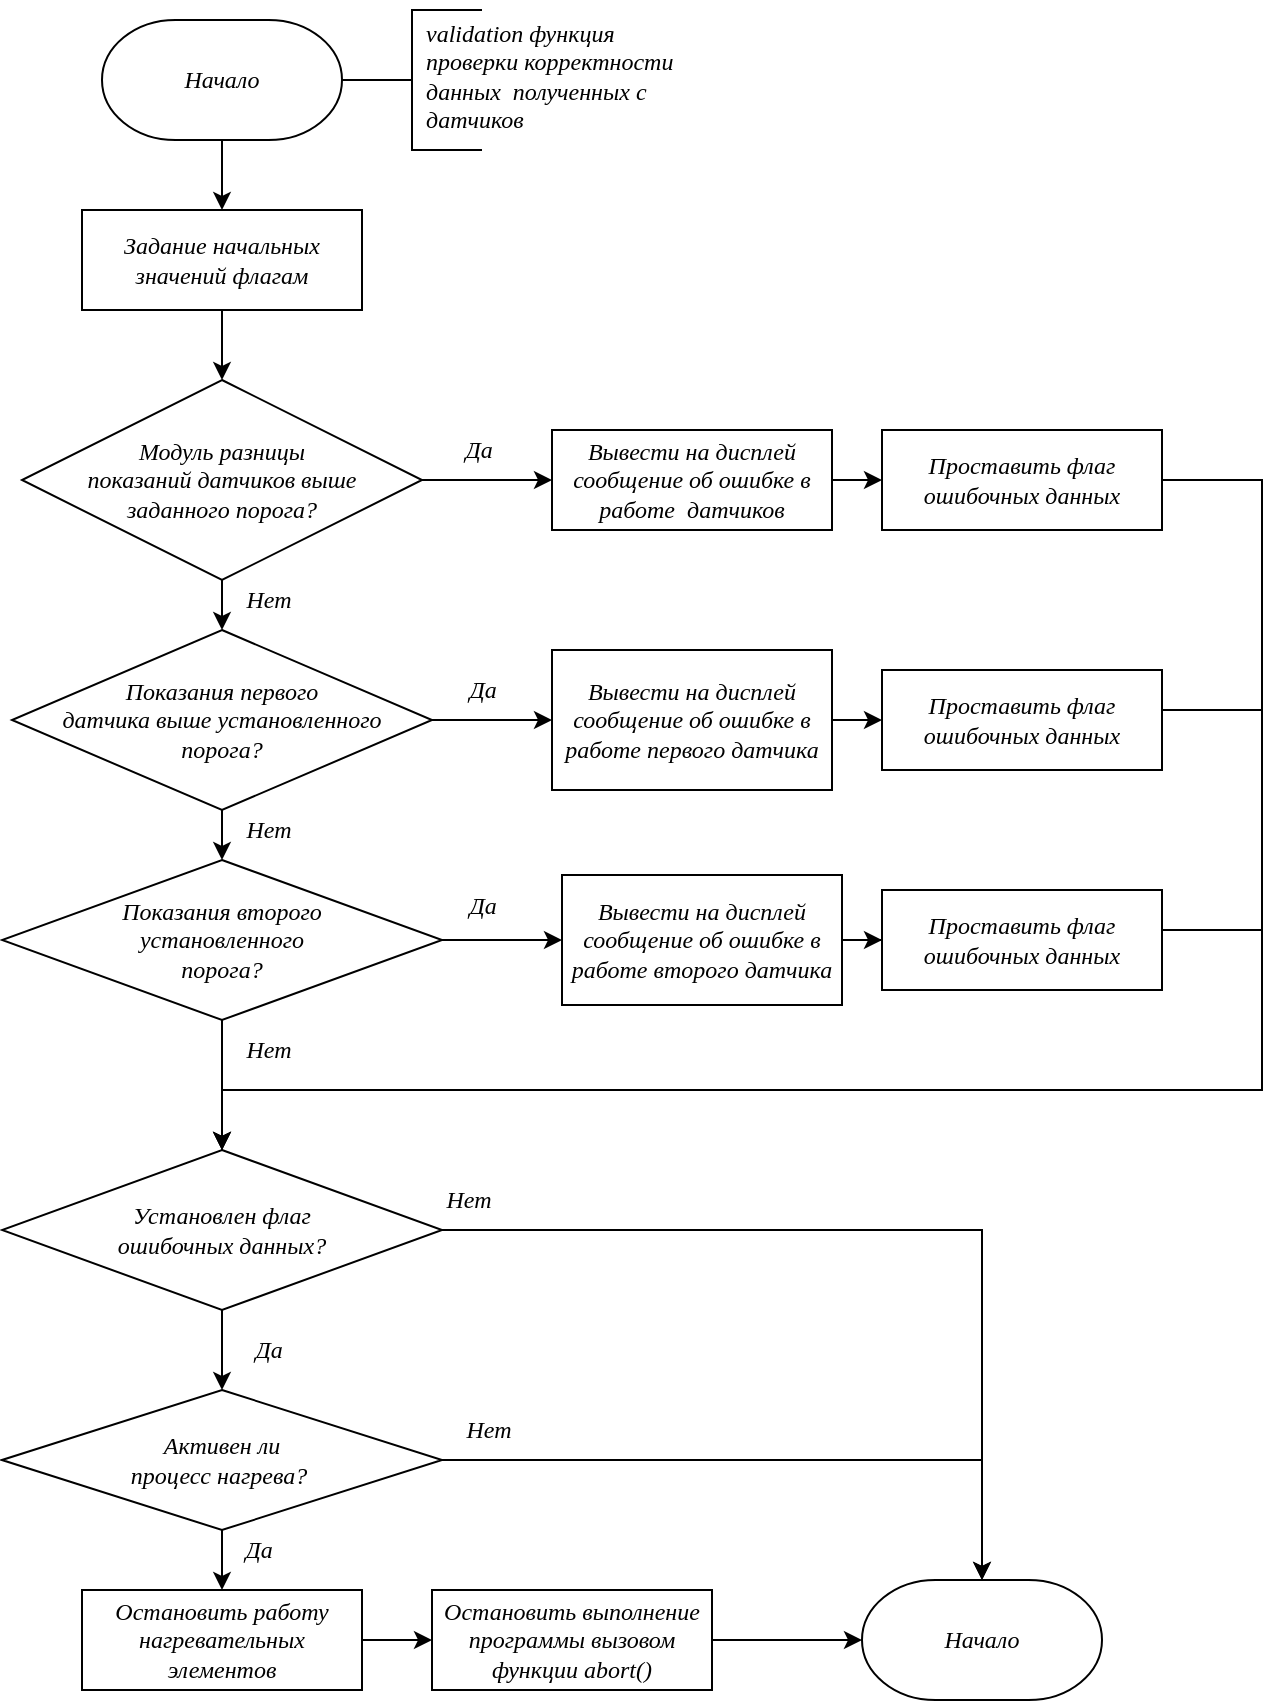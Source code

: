 <mxfile version="25.0.2">
  <diagram name="Страница — 1" id="BgpZIKdiId6qVNsWrgz6">
    <mxGraphModel dx="51" dy="1178" grid="1" gridSize="10" guides="1" tooltips="1" connect="1" arrows="1" fold="1" page="1" pageScale="1" pageWidth="827" pageHeight="1169" math="0" shadow="0">
      <root>
        <mxCell id="0" />
        <mxCell id="1" parent="0" />
        <mxCell id="seMn2YrlTDmNxpCBPGkj-1" style="edgeStyle=orthogonalEdgeStyle;rounded=0;orthogonalLoop=1;jettySize=auto;html=1;fontFamily=GOST B regular;fontStyle=2;fontSize=12;strokeWidth=1;entryX=0.531;entryY=0.052;entryDx=0;entryDy=0;entryPerimeter=0;" edge="1" parent="1" source="seMn2YrlTDmNxpCBPGkj-37" target="seMn2YrlTDmNxpCBPGkj-20">
          <mxGeometry relative="1" as="geometry">
            <Array as="points">
              <mxPoint x="2420" y="280" />
              <mxPoint x="2420" y="585" />
              <mxPoint x="1900" y="585" />
              <mxPoint x="1900" y="630" />
              <mxPoint x="1907" y="630" />
            </Array>
          </mxGeometry>
        </mxCell>
        <mxCell id="seMn2YrlTDmNxpCBPGkj-2" style="edgeStyle=orthogonalEdgeStyle;rounded=0;orthogonalLoop=1;jettySize=auto;html=1;fontFamily=GOST B regular;fontStyle=2;fontSize=12;strokeWidth=1;" edge="1" parent="1" source="seMn2YrlTDmNxpCBPGkj-3" target="seMn2YrlTDmNxpCBPGkj-8">
          <mxGeometry relative="1" as="geometry" />
        </mxCell>
        <mxCell id="seMn2YrlTDmNxpCBPGkj-3" value="&lt;font&gt;&lt;span&gt;Начало&lt;/span&gt;&lt;/font&gt;" style="strokeWidth=1;html=1;shape=mxgraph.flowchart.terminator;whiteSpace=wrap;fontFamily=GOST B regular;fontStyle=2;fontSize=12;" vertex="1" parent="1">
          <mxGeometry x="1840" y="50" width="120" height="60" as="geometry" />
        </mxCell>
        <mxCell id="seMn2YrlTDmNxpCBPGkj-4" value="" style="group;strokeWidth=1;fontFamily=GOST B regular;fontStyle=2;fontSize=12;" vertex="1" connectable="0" parent="1">
          <mxGeometry x="1960" y="40" width="140" height="75" as="geometry" />
        </mxCell>
        <mxCell id="seMn2YrlTDmNxpCBPGkj-5" value="" style="strokeWidth=1;html=1;shape=mxgraph.flowchart.annotation_2;align=left;labelPosition=right;pointerEvents=1;fontFamily=GOST B regular;fontStyle=2;fontSize=12;" vertex="1" parent="seMn2YrlTDmNxpCBPGkj-4">
          <mxGeometry y="5" width="70" height="70" as="geometry" />
        </mxCell>
        <mxCell id="seMn2YrlTDmNxpCBPGkj-6" value="&lt;div&gt;&lt;div&gt;&lt;span style=&quot;background-color: initial; text-wrap: nowrap;&quot;&gt;&lt;font face=&quot;GOST B regular&quot;&gt;&lt;span&gt;validation ф&lt;/span&gt;&lt;/font&gt;&lt;/span&gt;&lt;span style=&quot;text-wrap: nowrap; font-family: &amp;quot;GOST B regular&amp;quot;; background-color: initial;&quot;&gt;ункция&lt;/span&gt;&lt;/div&gt;&lt;div style=&quot;text-wrap: nowrap;&quot;&gt;&lt;font face=&quot;GOST B regular&quot;&gt;&lt;span&gt;проверки корректности&lt;/span&gt;&lt;/font&gt;&lt;/div&gt;&lt;div style=&quot;text-wrap: nowrap;&quot;&gt;&lt;font face=&quot;GOST B regular&quot;&gt;&lt;span&gt;данных&amp;nbsp; полученных с&lt;/span&gt;&lt;/font&gt;&lt;/div&gt;&lt;div style=&quot;text-wrap: nowrap;&quot;&gt;&lt;font face=&quot;GOST B regular&quot;&gt;&lt;span&gt;датчиков&lt;/span&gt;&lt;/font&gt;&lt;/div&gt;&lt;/div&gt;" style="text;html=1;align=left;verticalAlign=middle;whiteSpace=wrap;rounded=0;strokeWidth=1;fontFamily=GOST B regular;fontStyle=2;fontSize=12;" vertex="1" parent="seMn2YrlTDmNxpCBPGkj-4">
          <mxGeometry x="40" y="2.5" width="120" height="70" as="geometry" />
        </mxCell>
        <mxCell id="seMn2YrlTDmNxpCBPGkj-7" value="" style="edgeStyle=orthogonalEdgeStyle;rounded=0;orthogonalLoop=1;jettySize=auto;html=1;fontFamily=GOST B regular;fontStyle=2;fontSize=12;strokeWidth=1;" edge="1" parent="1" source="seMn2YrlTDmNxpCBPGkj-8" target="seMn2YrlTDmNxpCBPGkj-11">
          <mxGeometry relative="1" as="geometry" />
        </mxCell>
        <mxCell id="seMn2YrlTDmNxpCBPGkj-8" value="Задание начальных значений флагам" style="rounded=0;whiteSpace=wrap;html=1;absoluteArcSize=1;arcSize=14;strokeWidth=1;fontFamily=GOST B regular;fontStyle=2;fontSize=12;" vertex="1" parent="1">
          <mxGeometry x="1830" y="145" width="140" height="50" as="geometry" />
        </mxCell>
        <mxCell id="seMn2YrlTDmNxpCBPGkj-9" style="edgeStyle=orthogonalEdgeStyle;rounded=0;orthogonalLoop=1;jettySize=auto;html=1;fontFamily=GOST B regular;fontStyle=2;fontSize=12;strokeWidth=1;" edge="1" parent="1" source="seMn2YrlTDmNxpCBPGkj-11" target="seMn2YrlTDmNxpCBPGkj-36">
          <mxGeometry relative="1" as="geometry">
            <Array as="points">
              <mxPoint x="2055" y="280" />
              <mxPoint x="2055" y="280" />
            </Array>
          </mxGeometry>
        </mxCell>
        <mxCell id="seMn2YrlTDmNxpCBPGkj-10" value="" style="edgeStyle=orthogonalEdgeStyle;rounded=0;orthogonalLoop=1;jettySize=auto;html=1;fontFamily=GOST B regular;fontStyle=2;fontSize=12;strokeWidth=1;" edge="1" parent="1" source="seMn2YrlTDmNxpCBPGkj-11" target="seMn2YrlTDmNxpCBPGkj-14">
          <mxGeometry relative="1" as="geometry" />
        </mxCell>
        <mxCell id="seMn2YrlTDmNxpCBPGkj-11" value="Модуль разницы&lt;div&gt;показаний датчиков выше&lt;/div&gt;&lt;div&gt;заданного порога?&lt;/div&gt;" style="strokeWidth=1;html=1;shape=mxgraph.flowchart.decision;whiteSpace=wrap;fontFamily=GOST B regular;fontStyle=2;spacing=2;fontSize=12;" vertex="1" parent="1">
          <mxGeometry x="1800" y="230" width="200" height="100" as="geometry" />
        </mxCell>
        <mxCell id="seMn2YrlTDmNxpCBPGkj-12" style="edgeStyle=orthogonalEdgeStyle;rounded=0;orthogonalLoop=1;jettySize=auto;html=1;fontFamily=GOST B regular;fontStyle=2;fontSize=12;strokeWidth=1;" edge="1" parent="1" source="seMn2YrlTDmNxpCBPGkj-14" target="seMn2YrlTDmNxpCBPGkj-32">
          <mxGeometry relative="1" as="geometry" />
        </mxCell>
        <mxCell id="seMn2YrlTDmNxpCBPGkj-13" value="" style="edgeStyle=orthogonalEdgeStyle;rounded=0;orthogonalLoop=1;jettySize=auto;html=1;fontFamily=GOST B regular;fontStyle=2;fontSize=12;strokeWidth=1;" edge="1" parent="1" source="seMn2YrlTDmNxpCBPGkj-14" target="seMn2YrlTDmNxpCBPGkj-17">
          <mxGeometry relative="1" as="geometry" />
        </mxCell>
        <mxCell id="seMn2YrlTDmNxpCBPGkj-14" value="Показания&amp;nbsp;&lt;span style=&quot;background-color: initial;&quot;&gt;первого&lt;/span&gt;&lt;div&gt;&lt;span style=&quot;background-color: initial;&quot;&gt;датчика&amp;nbsp;&lt;/span&gt;&lt;span style=&quot;background-color: initial;&quot;&gt;выше&amp;nbsp;&lt;/span&gt;&lt;span style=&quot;background-color: initial;&quot;&gt;установленного&lt;/span&gt;&lt;/div&gt;&lt;div&gt;&lt;span style=&quot;background-color: initial;&quot;&gt;порога?&lt;/span&gt;&lt;/div&gt;" style="strokeWidth=1;html=1;shape=mxgraph.flowchart.decision;whiteSpace=wrap;fontFamily=GOST B regular;fontStyle=2;spacing=2;fontSize=12;" vertex="1" parent="1">
          <mxGeometry x="1795" y="355" width="210" height="90" as="geometry" />
        </mxCell>
        <mxCell id="seMn2YrlTDmNxpCBPGkj-15" value="" style="edgeStyle=orthogonalEdgeStyle;rounded=0;orthogonalLoop=1;jettySize=auto;html=1;fontFamily=GOST B regular;fontStyle=2;fontSize=12;strokeWidth=1;" edge="1" parent="1" source="seMn2YrlTDmNxpCBPGkj-17" target="seMn2YrlTDmNxpCBPGkj-20">
          <mxGeometry relative="1" as="geometry" />
        </mxCell>
        <mxCell id="seMn2YrlTDmNxpCBPGkj-16" value="" style="edgeStyle=orthogonalEdgeStyle;rounded=0;orthogonalLoop=1;jettySize=auto;html=1;fontFamily=GOST B regular;fontStyle=2;fontSize=12;strokeWidth=1;" edge="1" parent="1" source="seMn2YrlTDmNxpCBPGkj-17" target="seMn2YrlTDmNxpCBPGkj-28">
          <mxGeometry relative="1" as="geometry" />
        </mxCell>
        <mxCell id="seMn2YrlTDmNxpCBPGkj-17" value="Показания&amp;nbsp;&lt;span style=&quot;background-color: initial;&quot;&gt;второго&lt;/span&gt;&lt;div&gt;&lt;span style=&quot;background-color: initial;&quot;&gt;установленного&lt;/span&gt;&lt;/div&gt;&lt;div&gt;&lt;span style=&quot;background-color: initial;&quot;&gt;порога?&lt;/span&gt;&lt;/div&gt;" style="strokeWidth=1;html=1;shape=mxgraph.flowchart.decision;whiteSpace=wrap;fontFamily=GOST B regular;fontStyle=2;spacing=2;fontSize=12;" vertex="1" parent="1">
          <mxGeometry x="1790" y="470" width="220" height="80" as="geometry" />
        </mxCell>
        <mxCell id="seMn2YrlTDmNxpCBPGkj-18" value="" style="edgeStyle=orthogonalEdgeStyle;rounded=0;orthogonalLoop=1;jettySize=auto;html=1;fontFamily=GOST B regular;fontStyle=2;fontSize=12;strokeWidth=1;" edge="1" parent="1" source="seMn2YrlTDmNxpCBPGkj-20" target="seMn2YrlTDmNxpCBPGkj-23">
          <mxGeometry relative="1" as="geometry" />
        </mxCell>
        <mxCell id="seMn2YrlTDmNxpCBPGkj-19" style="edgeStyle=orthogonalEdgeStyle;rounded=0;orthogonalLoop=1;jettySize=auto;html=1;strokeWidth=1;" edge="1" parent="1" source="seMn2YrlTDmNxpCBPGkj-20" target="seMn2YrlTDmNxpCBPGkj-26">
          <mxGeometry relative="1" as="geometry" />
        </mxCell>
        <mxCell id="seMn2YrlTDmNxpCBPGkj-20" value="Установлен флаг&lt;div&gt;ошибочных данных?&lt;/div&gt;" style="strokeWidth=1;html=1;shape=mxgraph.flowchart.decision;whiteSpace=wrap;fontFamily=GOST B regular;fontStyle=2;spacing=2;fontSize=12;" vertex="1" parent="1">
          <mxGeometry x="1790" y="615" width="220" height="80" as="geometry" />
        </mxCell>
        <mxCell id="seMn2YrlTDmNxpCBPGkj-21" value="" style="edgeStyle=orthogonalEdgeStyle;rounded=0;orthogonalLoop=1;jettySize=auto;html=1;fontFamily=GOST B regular;fontStyle=2;fontSize=12;strokeWidth=1;" edge="1" parent="1" source="seMn2YrlTDmNxpCBPGkj-23" target="seMn2YrlTDmNxpCBPGkj-25">
          <mxGeometry relative="1" as="geometry" />
        </mxCell>
        <mxCell id="seMn2YrlTDmNxpCBPGkj-22" style="edgeStyle=orthogonalEdgeStyle;rounded=0;orthogonalLoop=1;jettySize=auto;html=1;strokeWidth=1;" edge="1" parent="1" source="seMn2YrlTDmNxpCBPGkj-23" target="seMn2YrlTDmNxpCBPGkj-26">
          <mxGeometry relative="1" as="geometry" />
        </mxCell>
        <mxCell id="seMn2YrlTDmNxpCBPGkj-23" value="Активен ли&lt;div&gt;процесс нагрева?&amp;nbsp;&lt;/div&gt;" style="strokeWidth=1;html=1;shape=mxgraph.flowchart.decision;whiteSpace=wrap;fontFamily=GOST B regular;fontStyle=2;spacing=2;fontSize=12;" vertex="1" parent="1">
          <mxGeometry x="1790" y="735" width="220" height="70" as="geometry" />
        </mxCell>
        <mxCell id="seMn2YrlTDmNxpCBPGkj-24" value="" style="edgeStyle=orthogonalEdgeStyle;rounded=0;orthogonalLoop=1;jettySize=auto;html=1;strokeWidth=1;" edge="1" parent="1" source="seMn2YrlTDmNxpCBPGkj-25" target="seMn2YrlTDmNxpCBPGkj-39">
          <mxGeometry relative="1" as="geometry" />
        </mxCell>
        <mxCell id="seMn2YrlTDmNxpCBPGkj-25" value="Остановить работу нагревательных элементов" style="rounded=0;whiteSpace=wrap;html=1;absoluteArcSize=1;arcSize=14;strokeWidth=1;fontFamily=GOST B regular;fontStyle=2;fontSize=12;" vertex="1" parent="1">
          <mxGeometry x="1830" y="835" width="140" height="50" as="geometry" />
        </mxCell>
        <mxCell id="seMn2YrlTDmNxpCBPGkj-26" value="&lt;font&gt;&lt;span&gt;Начало&lt;/span&gt;&lt;/font&gt;" style="strokeWidth=1;html=1;shape=mxgraph.flowchart.terminator;whiteSpace=wrap;fontFamily=GOST B regular;fontStyle=2;fontSize=12;" vertex="1" parent="1">
          <mxGeometry x="2220" y="830" width="120" height="60" as="geometry" />
        </mxCell>
        <mxCell id="seMn2YrlTDmNxpCBPGkj-27" value="" style="edgeStyle=orthogonalEdgeStyle;rounded=0;orthogonalLoop=1;jettySize=auto;html=1;fontFamily=GOST B regular;fontStyle=2;fontSize=12;strokeWidth=1;" edge="1" parent="1" source="seMn2YrlTDmNxpCBPGkj-28" target="seMn2YrlTDmNxpCBPGkj-30">
          <mxGeometry relative="1" as="geometry" />
        </mxCell>
        <mxCell id="seMn2YrlTDmNxpCBPGkj-28" value="Вывести на дисплей сообщение об ошибке в работе второго датчика" style="rounded=0;whiteSpace=wrap;html=1;absoluteArcSize=1;arcSize=14;strokeWidth=1;fontFamily=GOST B regular;fontStyle=2;fontSize=12;" vertex="1" parent="1">
          <mxGeometry x="2070" y="477.5" width="140" height="65" as="geometry" />
        </mxCell>
        <mxCell id="seMn2YrlTDmNxpCBPGkj-29" style="edgeStyle=orthogonalEdgeStyle;rounded=0;orthogonalLoop=1;jettySize=auto;html=1;fontFamily=GOST B regular;fontStyle=2;fontSize=12;strokeWidth=1;" edge="1" parent="1" source="seMn2YrlTDmNxpCBPGkj-30" target="seMn2YrlTDmNxpCBPGkj-20">
          <mxGeometry relative="1" as="geometry">
            <mxPoint x="1875" y="625" as="targetPoint" />
            <Array as="points">
              <mxPoint x="2420" y="505" />
              <mxPoint x="2420" y="585" />
              <mxPoint x="1900" y="585" />
            </Array>
          </mxGeometry>
        </mxCell>
        <mxCell id="seMn2YrlTDmNxpCBPGkj-30" value="Проставить флаг ошибочных данных" style="rounded=0;whiteSpace=wrap;html=1;absoluteArcSize=1;arcSize=14;strokeWidth=1;fontFamily=GOST B regular;fontStyle=2;fontSize=12;" vertex="1" parent="1">
          <mxGeometry x="2230" y="485" width="140" height="50" as="geometry" />
        </mxCell>
        <mxCell id="seMn2YrlTDmNxpCBPGkj-31" value="" style="edgeStyle=orthogonalEdgeStyle;rounded=0;orthogonalLoop=1;jettySize=auto;html=1;fontFamily=GOST B regular;fontStyle=2;fontSize=12;strokeWidth=1;" edge="1" parent="1" source="seMn2YrlTDmNxpCBPGkj-32" target="seMn2YrlTDmNxpCBPGkj-34">
          <mxGeometry relative="1" as="geometry" />
        </mxCell>
        <mxCell id="seMn2YrlTDmNxpCBPGkj-32" value="Вывести на дисплей сообщение об ошибке в работе первого датчика" style="rounded=0;whiteSpace=wrap;html=1;absoluteArcSize=1;arcSize=14;strokeWidth=1;fontFamily=GOST B regular;fontStyle=2;fontSize=12;" vertex="1" parent="1">
          <mxGeometry x="2065" y="365" width="140" height="70" as="geometry" />
        </mxCell>
        <mxCell id="seMn2YrlTDmNxpCBPGkj-33" style="edgeStyle=orthogonalEdgeStyle;rounded=0;orthogonalLoop=1;jettySize=auto;html=1;fontFamily=GOST B regular;fontStyle=2;fontSize=12;strokeWidth=1;" edge="1" parent="1" source="seMn2YrlTDmNxpCBPGkj-34" target="seMn2YrlTDmNxpCBPGkj-20">
          <mxGeometry relative="1" as="geometry">
            <Array as="points">
              <mxPoint x="2420" y="395" />
              <mxPoint x="2420" y="585" />
              <mxPoint x="1900" y="585" />
            </Array>
            <mxPoint x="1890" y="620" as="targetPoint" />
          </mxGeometry>
        </mxCell>
        <mxCell id="seMn2YrlTDmNxpCBPGkj-34" value="Проставить флаг ошибочных данных" style="rounded=0;whiteSpace=wrap;html=1;absoluteArcSize=1;arcSize=14;strokeWidth=1;fontFamily=GOST B regular;fontStyle=2;fontSize=12;" vertex="1" parent="1">
          <mxGeometry x="2230" y="375" width="140" height="50" as="geometry" />
        </mxCell>
        <mxCell id="seMn2YrlTDmNxpCBPGkj-35" value="" style="edgeStyle=orthogonalEdgeStyle;rounded=0;orthogonalLoop=1;jettySize=auto;html=1;fontFamily=GOST B regular;fontStyle=2;fontSize=12;strokeWidth=1;" edge="1" parent="1" source="seMn2YrlTDmNxpCBPGkj-36" target="seMn2YrlTDmNxpCBPGkj-37">
          <mxGeometry relative="1" as="geometry" />
        </mxCell>
        <mxCell id="seMn2YrlTDmNxpCBPGkj-36" value="Вывести на дисплей сообщение об ошибке в работе&amp;nbsp; датчиков" style="rounded=0;whiteSpace=wrap;html=1;absoluteArcSize=1;arcSize=14;strokeWidth=1;fontFamily=GOST B regular;fontStyle=2;fontSize=12;" vertex="1" parent="1">
          <mxGeometry x="2065" y="255" width="140" height="50" as="geometry" />
        </mxCell>
        <mxCell id="seMn2YrlTDmNxpCBPGkj-37" value="Проставить флаг ошибочных данных" style="rounded=0;whiteSpace=wrap;html=1;absoluteArcSize=1;arcSize=14;strokeWidth=1;fontFamily=GOST B regular;fontStyle=2;fontSize=12;" vertex="1" parent="1">
          <mxGeometry x="2230" y="255" width="140" height="50" as="geometry" />
        </mxCell>
        <mxCell id="seMn2YrlTDmNxpCBPGkj-38" value="" style="edgeStyle=orthogonalEdgeStyle;rounded=0;orthogonalLoop=1;jettySize=auto;html=1;strokeWidth=1;" edge="1" parent="1" source="seMn2YrlTDmNxpCBPGkj-39" target="seMn2YrlTDmNxpCBPGkj-26">
          <mxGeometry relative="1" as="geometry" />
        </mxCell>
        <mxCell id="seMn2YrlTDmNxpCBPGkj-39" value="Остановить выполнение программы вызовом функции abort()" style="rounded=0;whiteSpace=wrap;html=1;absoluteArcSize=1;arcSize=14;strokeWidth=1;fontFamily=GOST B regular;fontStyle=2;fontSize=12;" vertex="1" parent="1">
          <mxGeometry x="2005" y="835" width="140" height="50" as="geometry" />
        </mxCell>
        <mxCell id="seMn2YrlTDmNxpCBPGkj-40" value="&lt;font face=&quot;GOST B regular&quot;&gt;&lt;i&gt;Нет&lt;/i&gt;&lt;/font&gt;" style="text;html=1;align=center;verticalAlign=middle;resizable=0;points=[];autosize=1;strokeColor=none;fillColor=none;" vertex="1" parent="1">
          <mxGeometry x="1900" y="325" width="45" height="30" as="geometry" />
        </mxCell>
        <mxCell id="seMn2YrlTDmNxpCBPGkj-41" value="&lt;font face=&quot;GOST B regular&quot;&gt;&lt;i&gt;Да&lt;/i&gt;&lt;/font&gt;" style="text;html=1;align=center;verticalAlign=middle;resizable=0;points=[];autosize=1;strokeColor=none;fillColor=none;" vertex="1" parent="1">
          <mxGeometry x="2010" y="250" width="35" height="30" as="geometry" />
        </mxCell>
        <mxCell id="seMn2YrlTDmNxpCBPGkj-42" value="&lt;font face=&quot;GOST B regular&quot;&gt;&lt;i&gt;Нет&lt;/i&gt;&lt;/font&gt;" style="text;html=1;align=center;verticalAlign=middle;resizable=0;points=[];autosize=1;strokeColor=none;fillColor=none;" vertex="1" parent="1">
          <mxGeometry x="1900" y="440" width="45" height="30" as="geometry" />
        </mxCell>
        <mxCell id="seMn2YrlTDmNxpCBPGkj-43" value="&lt;font face=&quot;GOST B regular&quot;&gt;&lt;i&gt;Нет&lt;/i&gt;&lt;/font&gt;" style="text;html=1;align=center;verticalAlign=middle;resizable=0;points=[];autosize=1;strokeColor=none;fillColor=none;" vertex="1" parent="1">
          <mxGeometry x="1900" y="550" width="45" height="30" as="geometry" />
        </mxCell>
        <mxCell id="seMn2YrlTDmNxpCBPGkj-44" value="&lt;font face=&quot;GOST B regular&quot;&gt;&lt;i&gt;Нет&lt;/i&gt;&lt;/font&gt;" style="text;html=1;align=center;verticalAlign=middle;resizable=0;points=[];autosize=1;strokeColor=none;fillColor=none;" vertex="1" parent="1">
          <mxGeometry x="2000" y="625" width="45" height="30" as="geometry" />
        </mxCell>
        <mxCell id="seMn2YrlTDmNxpCBPGkj-45" value="&lt;font face=&quot;GOST B regular&quot;&gt;&lt;i&gt;Нет&lt;/i&gt;&lt;/font&gt;" style="text;html=1;align=center;verticalAlign=middle;resizable=0;points=[];autosize=1;strokeColor=none;fillColor=none;" vertex="1" parent="1">
          <mxGeometry x="2010" y="740" width="45" height="30" as="geometry" />
        </mxCell>
        <mxCell id="seMn2YrlTDmNxpCBPGkj-46" value="&lt;font face=&quot;GOST B regular&quot;&gt;&lt;i&gt;Да&lt;/i&gt;&lt;/font&gt;" style="text;html=1;align=center;verticalAlign=middle;resizable=0;points=[];autosize=1;strokeColor=none;fillColor=none;" vertex="1" parent="1">
          <mxGeometry x="2012.5" y="370" width="35" height="30" as="geometry" />
        </mxCell>
        <mxCell id="seMn2YrlTDmNxpCBPGkj-47" value="&lt;font face=&quot;GOST B regular&quot;&gt;&lt;i&gt;Да&lt;/i&gt;&lt;/font&gt;" style="text;html=1;align=center;verticalAlign=middle;resizable=0;points=[];autosize=1;strokeColor=none;fillColor=none;" vertex="1" parent="1">
          <mxGeometry x="2012.5" y="477.5" width="35" height="30" as="geometry" />
        </mxCell>
        <mxCell id="seMn2YrlTDmNxpCBPGkj-48" value="&lt;font face=&quot;GOST B regular&quot;&gt;&lt;i&gt;Да&lt;/i&gt;&lt;/font&gt;" style="text;html=1;align=center;verticalAlign=middle;resizable=0;points=[];autosize=1;strokeColor=none;fillColor=none;" vertex="1" parent="1">
          <mxGeometry x="1905" y="700" width="35" height="30" as="geometry" />
        </mxCell>
        <mxCell id="seMn2YrlTDmNxpCBPGkj-49" value="&lt;font face=&quot;GOST B regular&quot;&gt;&lt;i&gt;Да&lt;/i&gt;&lt;/font&gt;" style="text;html=1;align=center;verticalAlign=middle;resizable=0;points=[];autosize=1;strokeColor=none;fillColor=none;" vertex="1" parent="1">
          <mxGeometry x="1900" y="800" width="35" height="30" as="geometry" />
        </mxCell>
      </root>
    </mxGraphModel>
  </diagram>
</mxfile>
